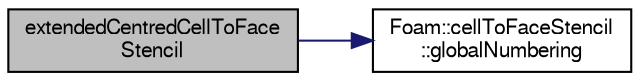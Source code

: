 digraph "extendedCentredCellToFaceStencil"
{
  bgcolor="transparent";
  edge [fontname="FreeSans",fontsize="10",labelfontname="FreeSans",labelfontsize="10"];
  node [fontname="FreeSans",fontsize="10",shape=record];
  rankdir="LR";
  Node0 [label="extendedCentredCellToFace\lStencil",height=0.2,width=0.4,color="black", fillcolor="grey75", style="filled", fontcolor="black"];
  Node0 -> Node1 [color="midnightblue",fontsize="10",style="solid",fontname="FreeSans"];
  Node1 [label="Foam::cellToFaceStencil\l::globalNumbering",height=0.2,width=0.4,color="black",URL="$a22686.html#a1b3e7faa331b6cfc9b657a67b1632928",tooltip="Global numbering for cells and boundary faces. "];
}
